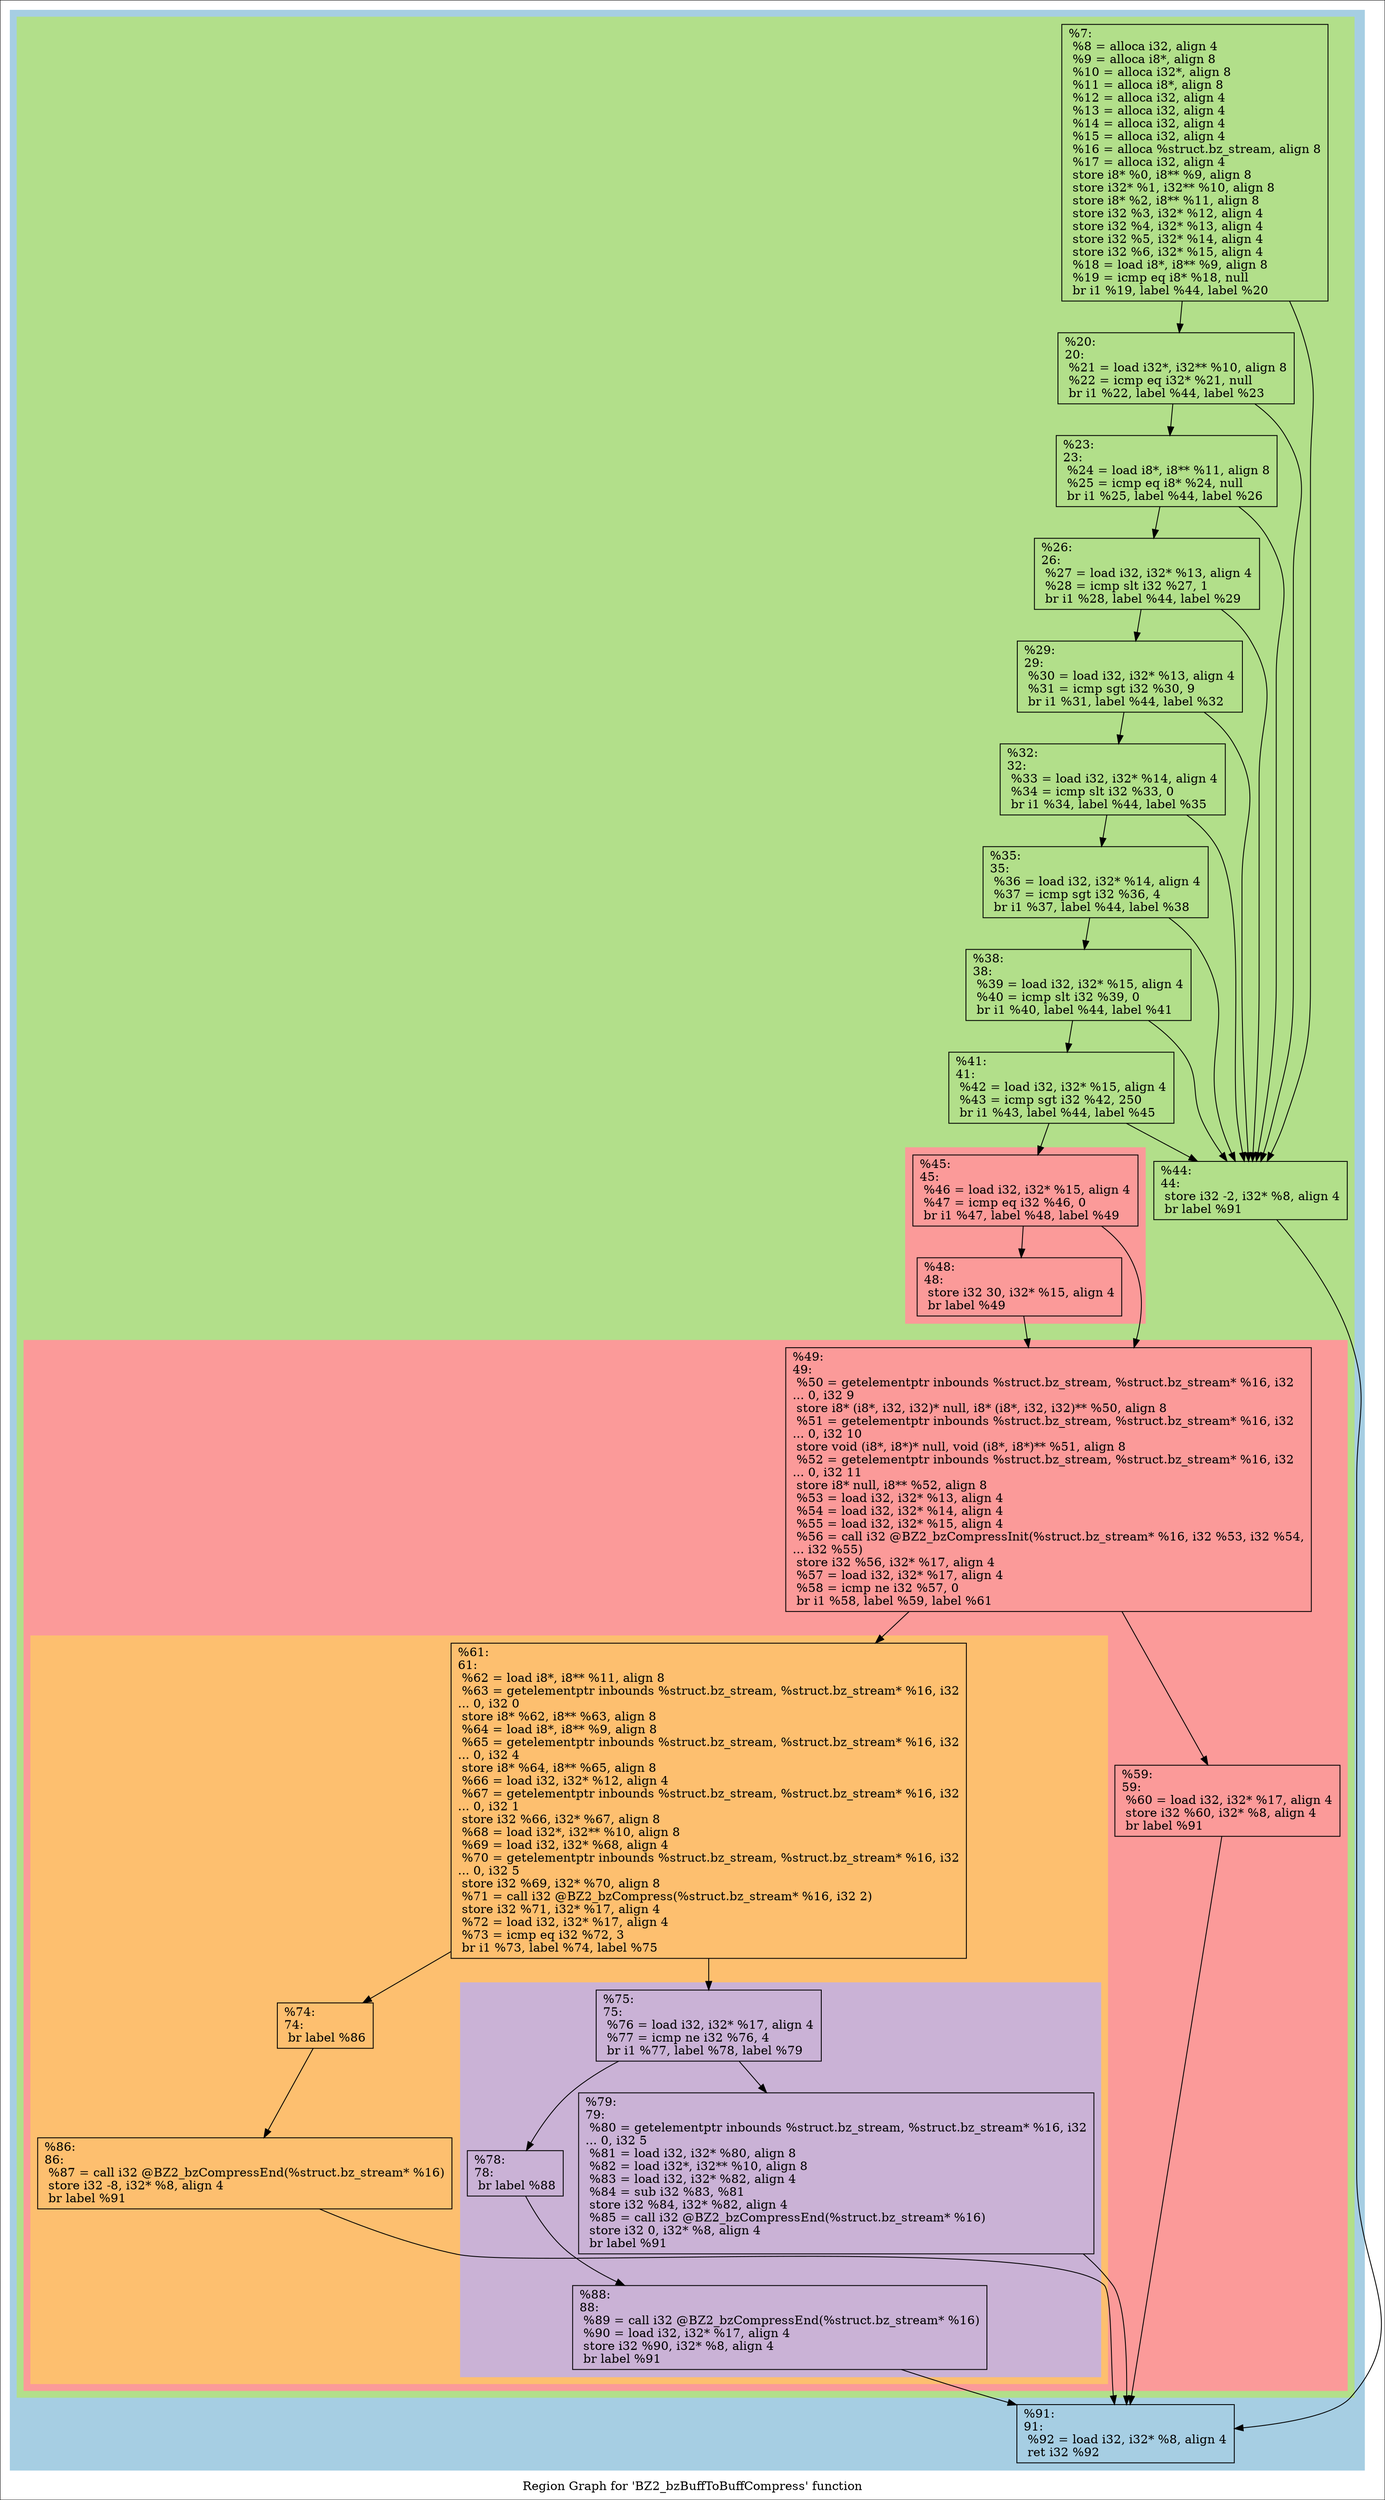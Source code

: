 digraph "Region Graph for 'BZ2_bzBuffToBuffCompress' function" {
	label="Region Graph for 'BZ2_bzBuffToBuffCompress' function";

	Node0x2a48b00 [shape=record,label="{%7:\l  %8 = alloca i32, align 4\l  %9 = alloca i8*, align 8\l  %10 = alloca i32*, align 8\l  %11 = alloca i8*, align 8\l  %12 = alloca i32, align 4\l  %13 = alloca i32, align 4\l  %14 = alloca i32, align 4\l  %15 = alloca i32, align 4\l  %16 = alloca %struct.bz_stream, align 8\l  %17 = alloca i32, align 4\l  store i8* %0, i8** %9, align 8\l  store i32* %1, i32** %10, align 8\l  store i8* %2, i8** %11, align 8\l  store i32 %3, i32* %12, align 4\l  store i32 %4, i32* %13, align 4\l  store i32 %5, i32* %14, align 4\l  store i32 %6, i32* %15, align 4\l  %18 = load i8*, i8** %9, align 8\l  %19 = icmp eq i8* %18, null\l  br i1 %19, label %44, label %20\l}"];
	Node0x2a48b00 -> Node0x2a748a0;
	Node0x2a48b00 -> Node0x2a3fd50;
	Node0x2a748a0 [shape=record,label="{%44:\l44:                                               \l  store i32 -2, i32* %8, align 4\l  br label %91\l}"];
	Node0x2a748a0 -> Node0x2810f90;
	Node0x2810f90 [shape=record,label="{%91:\l91:                                               \l  %92 = load i32, i32* %8, align 4\l  ret i32 %92\l}"];
	Node0x2a3fd50 [shape=record,label="{%20:\l20:                                               \l  %21 = load i32*, i32** %10, align 8\l  %22 = icmp eq i32* %21, null\l  br i1 %22, label %44, label %23\l}"];
	Node0x2a3fd50 -> Node0x2a748a0;
	Node0x2a3fd50 -> Node0x2ae4d50;
	Node0x2ae4d50 [shape=record,label="{%23:\l23:                                               \l  %24 = load i8*, i8** %11, align 8\l  %25 = icmp eq i8* %24, null\l  br i1 %25, label %44, label %26\l}"];
	Node0x2ae4d50 -> Node0x2a748a0;
	Node0x2ae4d50 -> Node0x29fba00;
	Node0x29fba00 [shape=record,label="{%26:\l26:                                               \l  %27 = load i32, i32* %13, align 4\l  %28 = icmp slt i32 %27, 1\l  br i1 %28, label %44, label %29\l}"];
	Node0x29fba00 -> Node0x2a748a0;
	Node0x29fba00 -> Node0x2a58ed0;
	Node0x2a58ed0 [shape=record,label="{%29:\l29:                                               \l  %30 = load i32, i32* %13, align 4\l  %31 = icmp sgt i32 %30, 9\l  br i1 %31, label %44, label %32\l}"];
	Node0x2a58ed0 -> Node0x2a748a0;
	Node0x2a58ed0 -> Node0x2b54660;
	Node0x2b54660 [shape=record,label="{%32:\l32:                                               \l  %33 = load i32, i32* %14, align 4\l  %34 = icmp slt i32 %33, 0\l  br i1 %34, label %44, label %35\l}"];
	Node0x2b54660 -> Node0x2a748a0;
	Node0x2b54660 -> Node0x2a7ca10;
	Node0x2a7ca10 [shape=record,label="{%35:\l35:                                               \l  %36 = load i32, i32* %14, align 4\l  %37 = icmp sgt i32 %36, 4\l  br i1 %37, label %44, label %38\l}"];
	Node0x2a7ca10 -> Node0x2a748a0;
	Node0x2a7ca10 -> Node0x29e88f0;
	Node0x29e88f0 [shape=record,label="{%38:\l38:                                               \l  %39 = load i32, i32* %15, align 4\l  %40 = icmp slt i32 %39, 0\l  br i1 %40, label %44, label %41\l}"];
	Node0x29e88f0 -> Node0x2a748a0;
	Node0x29e88f0 -> Node0x2aa7b00;
	Node0x2aa7b00 [shape=record,label="{%41:\l41:                                               \l  %42 = load i32, i32* %15, align 4\l  %43 = icmp sgt i32 %42, 250\l  br i1 %43, label %44, label %45\l}"];
	Node0x2aa7b00 -> Node0x2a748a0;
	Node0x2aa7b00 -> Node0x2a9fc70;
	Node0x2a9fc70 [shape=record,label="{%45:\l45:                                               \l  %46 = load i32, i32* %15, align 4\l  %47 = icmp eq i32 %46, 0\l  br i1 %47, label %48, label %49\l}"];
	Node0x2a9fc70 -> Node0x2a3b460;
	Node0x2a9fc70 -> Node0x2a7f630;
	Node0x2a3b460 [shape=record,label="{%48:\l48:                                               \l  store i32 30, i32* %15, align 4\l  br label %49\l}"];
	Node0x2a3b460 -> Node0x2a7f630;
	Node0x2a7f630 [shape=record,label="{%49:\l49:                                               \l  %50 = getelementptr inbounds %struct.bz_stream, %struct.bz_stream* %16, i32\l... 0, i32 9\l  store i8* (i8*, i32, i32)* null, i8* (i8*, i32, i32)** %50, align 8\l  %51 = getelementptr inbounds %struct.bz_stream, %struct.bz_stream* %16, i32\l... 0, i32 10\l  store void (i8*, i8*)* null, void (i8*, i8*)** %51, align 8\l  %52 = getelementptr inbounds %struct.bz_stream, %struct.bz_stream* %16, i32\l... 0, i32 11\l  store i8* null, i8** %52, align 8\l  %53 = load i32, i32* %13, align 4\l  %54 = load i32, i32* %14, align 4\l  %55 = load i32, i32* %15, align 4\l  %56 = call i32 @BZ2_bzCompressInit(%struct.bz_stream* %16, i32 %53, i32 %54,\l... i32 %55)\l  store i32 %56, i32* %17, align 4\l  %57 = load i32, i32* %17, align 4\l  %58 = icmp ne i32 %57, 0\l  br i1 %58, label %59, label %61\l}"];
	Node0x2a7f630 -> Node0x2aeb2b0;
	Node0x2a7f630 -> Node0x2903ce0;
	Node0x2aeb2b0 [shape=record,label="{%59:\l59:                                               \l  %60 = load i32, i32* %17, align 4\l  store i32 %60, i32* %8, align 4\l  br label %91\l}"];
	Node0x2aeb2b0 -> Node0x2810f90;
	Node0x2903ce0 [shape=record,label="{%61:\l61:                                               \l  %62 = load i8*, i8** %11, align 8\l  %63 = getelementptr inbounds %struct.bz_stream, %struct.bz_stream* %16, i32\l... 0, i32 0\l  store i8* %62, i8** %63, align 8\l  %64 = load i8*, i8** %9, align 8\l  %65 = getelementptr inbounds %struct.bz_stream, %struct.bz_stream* %16, i32\l... 0, i32 4\l  store i8* %64, i8** %65, align 8\l  %66 = load i32, i32* %12, align 4\l  %67 = getelementptr inbounds %struct.bz_stream, %struct.bz_stream* %16, i32\l... 0, i32 1\l  store i32 %66, i32* %67, align 8\l  %68 = load i32*, i32** %10, align 8\l  %69 = load i32, i32* %68, align 4\l  %70 = getelementptr inbounds %struct.bz_stream, %struct.bz_stream* %16, i32\l... 0, i32 5\l  store i32 %69, i32* %70, align 8\l  %71 = call i32 @BZ2_bzCompress(%struct.bz_stream* %16, i32 2)\l  store i32 %71, i32* %17, align 4\l  %72 = load i32, i32* %17, align 4\l  %73 = icmp eq i32 %72, 3\l  br i1 %73, label %74, label %75\l}"];
	Node0x2903ce0 -> Node0x2a72d70;
	Node0x2903ce0 -> Node0x2a93270;
	Node0x2a72d70 [shape=record,label="{%74:\l74:                                               \l  br label %86\l}"];
	Node0x2a72d70 -> Node0x2acbd70;
	Node0x2acbd70 [shape=record,label="{%86:\l86:                                               \l  %87 = call i32 @BZ2_bzCompressEnd(%struct.bz_stream* %16)\l  store i32 -8, i32* %8, align 4\l  br label %91\l}"];
	Node0x2acbd70 -> Node0x2810f90;
	Node0x2a93270 [shape=record,label="{%75:\l75:                                               \l  %76 = load i32, i32* %17, align 4\l  %77 = icmp ne i32 %76, 4\l  br i1 %77, label %78, label %79\l}"];
	Node0x2a93270 -> Node0x2a67a60;
	Node0x2a93270 -> Node0x2b4cb60;
	Node0x2a67a60 [shape=record,label="{%78:\l78:                                               \l  br label %88\l}"];
	Node0x2a67a60 -> Node0x2a9e190;
	Node0x2a9e190 [shape=record,label="{%88:\l88:                                               \l  %89 = call i32 @BZ2_bzCompressEnd(%struct.bz_stream* %16)\l  %90 = load i32, i32* %17, align 4\l  store i32 %90, i32* %8, align 4\l  br label %91\l}"];
	Node0x2a9e190 -> Node0x2810f90;
	Node0x2b4cb60 [shape=record,label="{%79:\l79:                                               \l  %80 = getelementptr inbounds %struct.bz_stream, %struct.bz_stream* %16, i32\l... 0, i32 5\l  %81 = load i32, i32* %80, align 8\l  %82 = load i32*, i32** %10, align 8\l  %83 = load i32, i32* %82, align 4\l  %84 = sub i32 %83, %81\l  store i32 %84, i32* %82, align 4\l  %85 = call i32 @BZ2_bzCompressEnd(%struct.bz_stream* %16)\l  store i32 0, i32* %8, align 4\l  br label %91\l}"];
	Node0x2b4cb60 -> Node0x2810f90;
	colorscheme = "paired12"
        subgraph cluster_0x2b89ce0 {
          label = "";
          style = filled;
          color = 1
          subgraph cluster_0x2b8d9b0 {
            label = "";
            style = filled;
            color = 3
            subgraph cluster_0x2b92d90 {
              label = "";
              style = filled;
              color = 5
              Node0x2a9fc70;
              Node0x2a3b460;
            }
            subgraph cluster_0x2b66920 {
              label = "";
              style = filled;
              color = 5
              subgraph cluster_0x2b92380 {
                label = "";
                style = filled;
                color = 7
                subgraph cluster_0x2b92e10 {
                  label = "";
                  style = filled;
                  color = 9
                  Node0x2a93270;
                  Node0x2a67a60;
                  Node0x2a9e190;
                  Node0x2b4cb60;
                }
                Node0x2903ce0;
                Node0x2a72d70;
                Node0x2acbd70;
              }
              Node0x2a7f630;
              Node0x2aeb2b0;
            }
            Node0x2a48b00;
            Node0x2a748a0;
            Node0x2a3fd50;
            Node0x2ae4d50;
            Node0x29fba00;
            Node0x2a58ed0;
            Node0x2b54660;
            Node0x2a7ca10;
            Node0x29e88f0;
            Node0x2aa7b00;
          }
          Node0x2810f90;
        }
}
